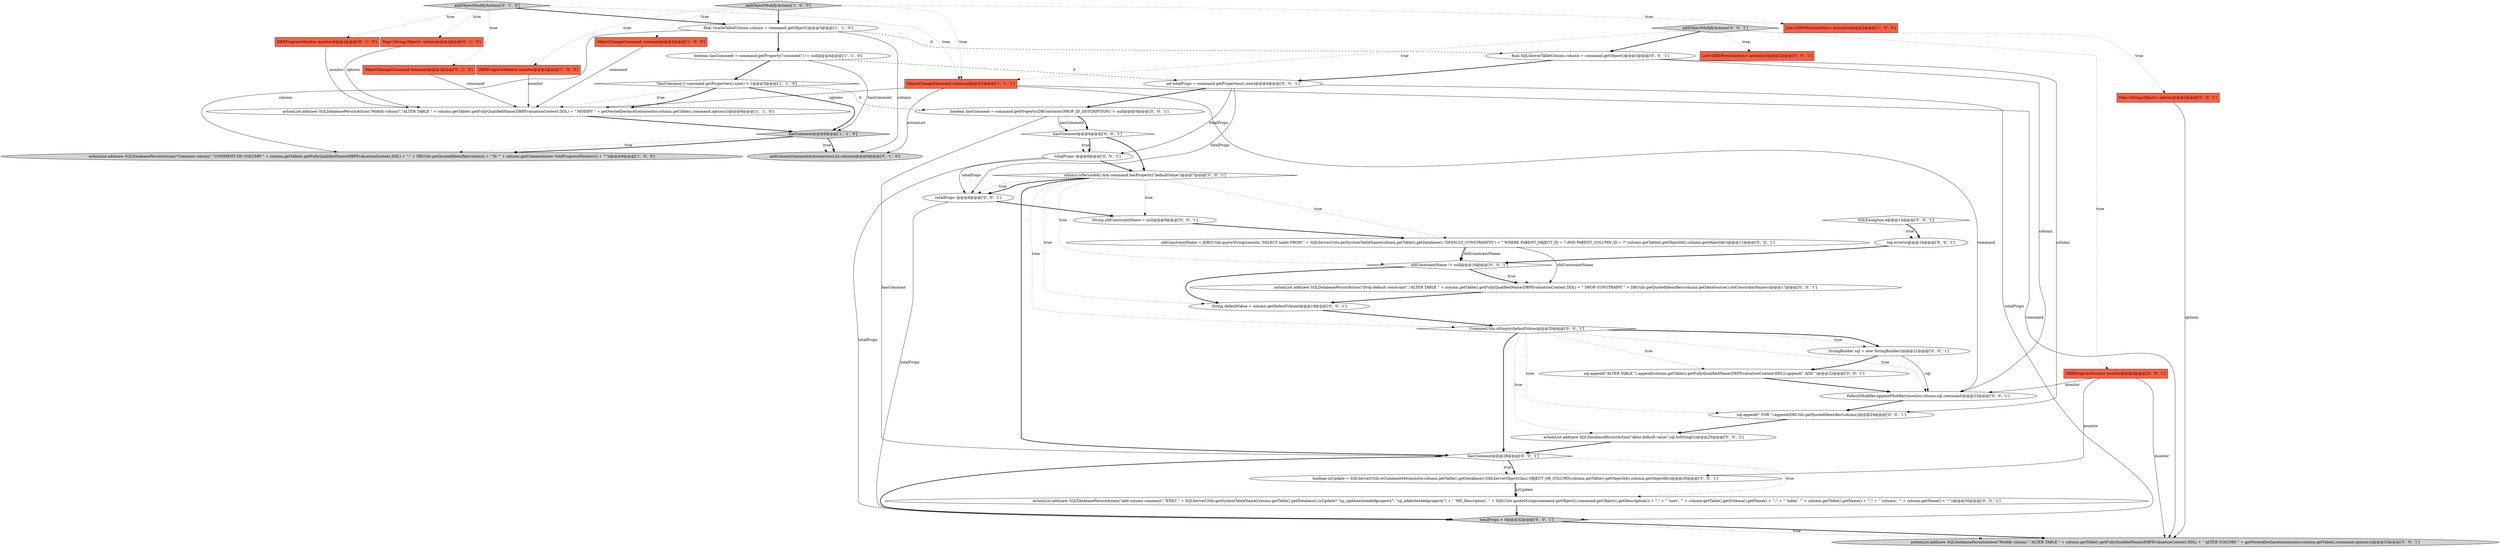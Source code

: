digraph {
11 [style = filled, label = "Map<String,Object> options@@@2@@@['0', '1', '0']", fillcolor = tomato, shape = box image = "AAA0AAABBB2BBB"];
35 [style = filled, label = "totalProps--@@@8@@@['0', '0', '1']", fillcolor = white, shape = ellipse image = "AAA0AAABBB3BBB"];
10 [style = filled, label = "ObjectChangeCommand command@@@2@@@['1', '1', '1']", fillcolor = tomato, shape = box image = "AAA0AAABBB1BBB"];
25 [style = filled, label = "String defaultValue = column.getDefaultValue()@@@19@@@['0', '0', '1']", fillcolor = white, shape = ellipse image = "AAA0AAABBB3BBB"];
39 [style = filled, label = "actionList.add(new SQLDatabasePersistAction(\"Alter default value\",sql.toString()))@@@25@@@['0', '0', '1']", fillcolor = white, shape = ellipse image = "AAA0AAABBB3BBB"];
37 [style = filled, label = "!CommonUtils.isEmpty(defaultValue)@@@20@@@['0', '0', '1']", fillcolor = white, shape = diamond image = "AAA0AAABBB3BBB"];
43 [style = filled, label = "sql.append(\"ALTER TABLE \").append(column.getTable().getFullyQualifiedName(DBPEvaluationContext.DDL)).append(\" ADD \")@@@22@@@['0', '0', '1']", fillcolor = white, shape = ellipse image = "AAA0AAABBB3BBB"];
19 [style = filled, label = "Map<String,Object> options@@@2@@@['0', '0', '1']", fillcolor = tomato, shape = box image = "AAA0AAABBB3BBB"];
24 [style = filled, label = "log.error(e)@@@14@@@['0', '0', '1']", fillcolor = white, shape = ellipse image = "AAA0AAABBB3BBB"];
4 [style = filled, label = "boolean hasComment = command.getProperty(\"comment\") != null@@@4@@@['1', '1', '0']", fillcolor = white, shape = ellipse image = "AAA0AAABBB1BBB"];
32 [style = filled, label = "sql.append(\" FOR \").append(DBUtils.getQuotedIdentifier(column))@@@24@@@['0', '0', '1']", fillcolor = white, shape = ellipse image = "AAA0AAABBB3BBB"];
5 [style = filled, label = "actionList.add(new SQLDatabasePersistAction(\"Modify column\",\"ALTER TABLE \" + column.getTable().getFullyQualifiedName(DBPEvaluationContext.DDL) + \" MODIFY \" + getNestedDeclaration(monitor,column.getTable(),command,options)))@@@6@@@['1', '1', '0']", fillcolor = white, shape = ellipse image = "AAA0AAABBB1BBB"];
22 [style = filled, label = "DefaultModifier.appendModifier(monitor,column,sql,command)@@@23@@@['0', '0', '1']", fillcolor = white, shape = ellipse image = "AAA0AAABBB3BBB"];
26 [style = filled, label = "column.isPersisted() && command.hasProperty(\"defaultValue\")@@@7@@@['0', '0', '1']", fillcolor = white, shape = diamond image = "AAA0AAABBB3BBB"];
8 [style = filled, label = "hasComment@@@8@@@['1', '1', '0']", fillcolor = lightgray, shape = diamond image = "AAA0AAABBB1BBB"];
3 [style = filled, label = "DBRProgressMonitor monitor@@@2@@@['1', '0', '0']", fillcolor = tomato, shape = box image = "AAA0AAABBB1BBB"];
36 [style = filled, label = "String oldConstraintName = null@@@9@@@['0', '0', '1']", fillcolor = white, shape = ellipse image = "AAA0AAABBB3BBB"];
0 [style = filled, label = "ObjectChangeCommand command@@@2@@@['1', '0', '0']", fillcolor = tomato, shape = box image = "AAA0AAABBB1BBB"];
40 [style = filled, label = "oldConstraintName = JDBCUtils.queryString(session,\"SELECT name FROM \" + SQLServerUtils.getSystemTableName(column.getTable().getDatabase(),\"DEFAULT_CONSTRAINTS\") + \" WHERE PARENT_OBJECT_ID = ? AND PARENT_COLUMN_ID = ?\",column.getTable().getObjectId(),column.getObjectId())@@@11@@@['0', '0', '1']", fillcolor = white, shape = ellipse image = "AAA0AAABBB3BBB"];
29 [style = filled, label = "boolean hasComment = command.getProperty(DBConstants.PROP_ID_DESCRIPTION) != null@@@5@@@['0', '0', '1']", fillcolor = white, shape = ellipse image = "AAA0AAABBB3BBB"];
12 [style = filled, label = "ObjectChangeCommand command@@@2@@@['0', '1', '0']", fillcolor = tomato, shape = box image = "AAA0AAABBB2BBB"];
38 [style = filled, label = "totalProps--@@@6@@@['0', '0', '1']", fillcolor = white, shape = ellipse image = "AAA0AAABBB3BBB"];
1 [style = filled, label = "!hasComment || command.getProperties().size() > 1@@@5@@@['1', '1', '0']", fillcolor = white, shape = diamond image = "AAA0AAABBB1BBB"];
23 [style = filled, label = "oldConstraintName != null@@@16@@@['0', '0', '1']", fillcolor = white, shape = diamond image = "AAA0AAABBB3BBB"];
17 [style = filled, label = "actionList.add(new SQLDatabasePersistAction(\"Drop default constraint\",\"ALTER TABLE \" + column.getTable().getFullyQualifiedName(DBPEvaluationContext.DDL) + \" DROP CONSTRAINT \" + DBUtils.getQuotedIdentifier(column.getDataSource(),oldConstraintName)))@@@17@@@['0', '0', '1']", fillcolor = white, shape = ellipse image = "AAA0AAABBB3BBB"];
9 [style = filled, label = "addObjectModifyActions['1', '0', '0']", fillcolor = lightgray, shape = diamond image = "AAA0AAABBB1BBB"];
20 [style = filled, label = "SQLException e@@@13@@@['0', '0', '1']", fillcolor = white, shape = diamond image = "AAA0AAABBB3BBB"];
13 [style = filled, label = "DBRProgressMonitor monitor@@@2@@@['0', '1', '0']", fillcolor = tomato, shape = box image = "AAA0AAABBB2BBB"];
28 [style = filled, label = "StringBuilder sql = new StringBuilder()@@@21@@@['0', '0', '1']", fillcolor = white, shape = ellipse image = "AAA0AAABBB3BBB"];
16 [style = filled, label = "addObjectModifyActions['0', '0', '1']", fillcolor = lightgray, shape = diamond image = "AAA0AAABBB3BBB"];
27 [style = filled, label = "hasComment@@@6@@@['0', '0', '1']", fillcolor = white, shape = diamond image = "AAA0AAABBB3BBB"];
31 [style = filled, label = "DBRProgressMonitor monitor@@@2@@@['0', '0', '1']", fillcolor = tomato, shape = box image = "AAA0AAABBB3BBB"];
7 [style = filled, label = "List<DBEPersistAction> actionList@@@2@@@['1', '0', '0']", fillcolor = tomato, shape = box image = "AAA0AAABBB1BBB"];
30 [style = filled, label = "boolean isUpdate = SQLServerUtils.isCommentSet(monitor,column.getTable().getDatabase(),SQLServerObjectClass.OBJECT_OR_COLUMN,column.getTable().getObjectId(),column.getObjectId())@@@29@@@['0', '0', '1']", fillcolor = white, shape = ellipse image = "AAA0AAABBB3BBB"];
21 [style = filled, label = "actionList.add(new SQLDatabasePersistAction(\"Modify column\",\"ALTER TABLE \" + column.getTable().getFullyQualifiedName(DBPEvaluationContext.DDL) + \" ALTER COLUMN \" + getNestedDeclaration(monitor,column.getTable(),command,options)))@@@33@@@['0', '0', '1']", fillcolor = lightgray, shape = ellipse image = "AAA0AAABBB3BBB"];
18 [style = filled, label = "hasComment@@@28@@@['0', '0', '1']", fillcolor = white, shape = diamond image = "AAA0AAABBB3BBB"];
44 [style = filled, label = "List<DBEPersistAction> actionList@@@2@@@['0', '0', '1']", fillcolor = tomato, shape = box image = "AAA0AAABBB3BBB"];
14 [style = filled, label = "addObjectModifyActions['0', '1', '0']", fillcolor = lightgray, shape = diamond image = "AAA0AAABBB2BBB"];
33 [style = filled, label = "actionList.add(new SQLDatabasePersistAction(\"Add column comment\",\"EXEC \" + SQLServerUtils.getSystemTableName(column.getTable().getDatabase(),isUpdate? \"sp_updateextendedproperty\": \"sp_addextendedproperty\") + \" 'MS_Description', \" + SQLUtils.quoteString(command.getObject(),command.getObject().getDescription()) + \",\" + \" 'user', '\" + column.getTable().getSchema().getName() + \"',\" + \" 'table', '\" + column.getTable().getName() + \"',\" + \" 'column', '\" + column.getName() + \"'\"))@@@30@@@['0', '0', '1']", fillcolor = white, shape = ellipse image = "AAA0AAABBB3BBB"];
2 [style = filled, label = "final OracleTableColumn column = command.getObject()@@@3@@@['1', '1', '0']", fillcolor = white, shape = ellipse image = "AAA0AAABBB1BBB"];
41 [style = filled, label = "int totalProps = command.getProperties().size()@@@4@@@['0', '0', '1']", fillcolor = white, shape = ellipse image = "AAA0AAABBB3BBB"];
6 [style = filled, label = "actionList.add(new SQLDatabasePersistAction(\"Comment column\",\"COMMENT ON COLUMN \" + column.getTable().getFullyQualifiedName(DBPEvaluationContext.DDL) + \".\" + DBUtils.getQuotedIdentifier(column) + \" IS '\" + column.getComment(new VoidProgressMonitor()) + \"'\"))@@@9@@@['1', '0', '0']", fillcolor = lightgray, shape = ellipse image = "AAA0AAABBB1BBB"];
34 [style = filled, label = "totalProps > 0@@@32@@@['0', '0', '1']", fillcolor = lightgray, shape = diamond image = "AAA0AAABBB3BBB"];
15 [style = filled, label = "addColumnCommentAction(actionList,column)@@@9@@@['0', '1', '0']", fillcolor = lightgray, shape = ellipse image = "AAA0AAABBB2BBB"];
42 [style = filled, label = "final SQLServerTableColumn column = command.getObject()@@@3@@@['0', '0', '1']", fillcolor = white, shape = ellipse image = "AAA0AAABBB3BBB"];
38->26 [style = bold, label=""];
2->4 [style = bold, label=""];
0->5 [style = solid, label="command"];
26->35 [style = bold, label=""];
40->17 [style = solid, label="oldConstraintName"];
33->34 [style = bold, label=""];
11->5 [style = solid, label="options"];
39->18 [style = bold, label=""];
9->10 [style = dotted, label="true"];
26->23 [style = dotted, label="true"];
28->43 [style = bold, label=""];
8->15 [style = dotted, label="true"];
41->38 [style = solid, label="totalProps"];
40->23 [style = solid, label="oldConstraintName"];
37->32 [style = dotted, label="true"];
23->17 [style = dotted, label="true"];
10->22 [style = solid, label="command"];
1->5 [style = dotted, label="true"];
16->10 [style = dotted, label="true"];
37->28 [style = bold, label=""];
18->30 [style = dotted, label="true"];
16->44 [style = dotted, label="true"];
28->22 [style = solid, label="sql"];
25->37 [style = bold, label=""];
30->33 [style = solid, label="isUpdate"];
10->21 [style = solid, label="command"];
41->35 [style = solid, label="totalProps"];
1->5 [style = bold, label=""];
41->34 [style = solid, label="totalProps"];
26->18 [style = bold, label=""];
18->33 [style = dotted, label="true"];
27->38 [style = dotted, label="true"];
31->21 [style = solid, label="monitor"];
37->18 [style = bold, label=""];
1->8 [style = bold, label=""];
2->42 [style = dashed, label="0"];
38->35 [style = solid, label="totalProps"];
20->24 [style = dotted, label="true"];
2->15 [style = solid, label="column"];
4->1 [style = bold, label=""];
26->40 [style = dotted, label="true"];
35->34 [style = solid, label="totalProps"];
27->26 [style = bold, label=""];
35->36 [style = bold, label=""];
13->5 [style = solid, label="monitor"];
29->27 [style = solid, label="hasComment"];
31->22 [style = solid, label="monitor"];
36->40 [style = bold, label=""];
34->21 [style = bold, label=""];
42->22 [style = solid, label="column"];
18->30 [style = bold, label=""];
16->19 [style = dotted, label="true"];
2->6 [style = solid, label="column"];
10->5 [style = solid, label="options"];
19->21 [style = solid, label="options"];
29->27 [style = bold, label=""];
23->25 [style = bold, label=""];
5->8 [style = bold, label=""];
12->5 [style = solid, label="command"];
40->23 [style = bold, label=""];
27->38 [style = bold, label=""];
8->6 [style = dotted, label="true"];
37->39 [style = dotted, label="true"];
31->30 [style = solid, label="monitor"];
8->6 [style = bold, label=""];
16->42 [style = bold, label=""];
29->18 [style = solid, label="hasComment"];
3->5 [style = solid, label="monitor"];
22->32 [style = bold, label=""];
4->8 [style = solid, label="hasComment"];
42->41 [style = bold, label=""];
30->33 [style = bold, label=""];
14->13 [style = dotted, label="true"];
20->24 [style = bold, label=""];
18->34 [style = bold, label=""];
14->2 [style = bold, label=""];
10->15 [style = solid, label="actionList"];
26->37 [style = dotted, label="true"];
23->17 [style = bold, label=""];
26->36 [style = dotted, label="true"];
43->22 [style = bold, label=""];
37->43 [style = dotted, label="true"];
38->34 [style = solid, label="totalProps"];
24->23 [style = bold, label=""];
9->0 [style = dotted, label="true"];
26->25 [style = dotted, label="true"];
9->7 [style = dotted, label="true"];
32->39 [style = bold, label=""];
37->28 [style = dotted, label="true"];
9->2 [style = bold, label=""];
1->29 [style = dashed, label="0"];
14->12 [style = dotted, label="true"];
4->41 [style = dashed, label="0"];
41->29 [style = bold, label=""];
37->22 [style = dotted, label="true"];
42->32 [style = solid, label="column"];
14->10 [style = dotted, label="true"];
9->3 [style = dotted, label="true"];
14->11 [style = dotted, label="true"];
34->21 [style = dotted, label="true"];
26->35 [style = dotted, label="true"];
8->15 [style = bold, label=""];
17->25 [style = bold, label=""];
16->31 [style = dotted, label="true"];
}
